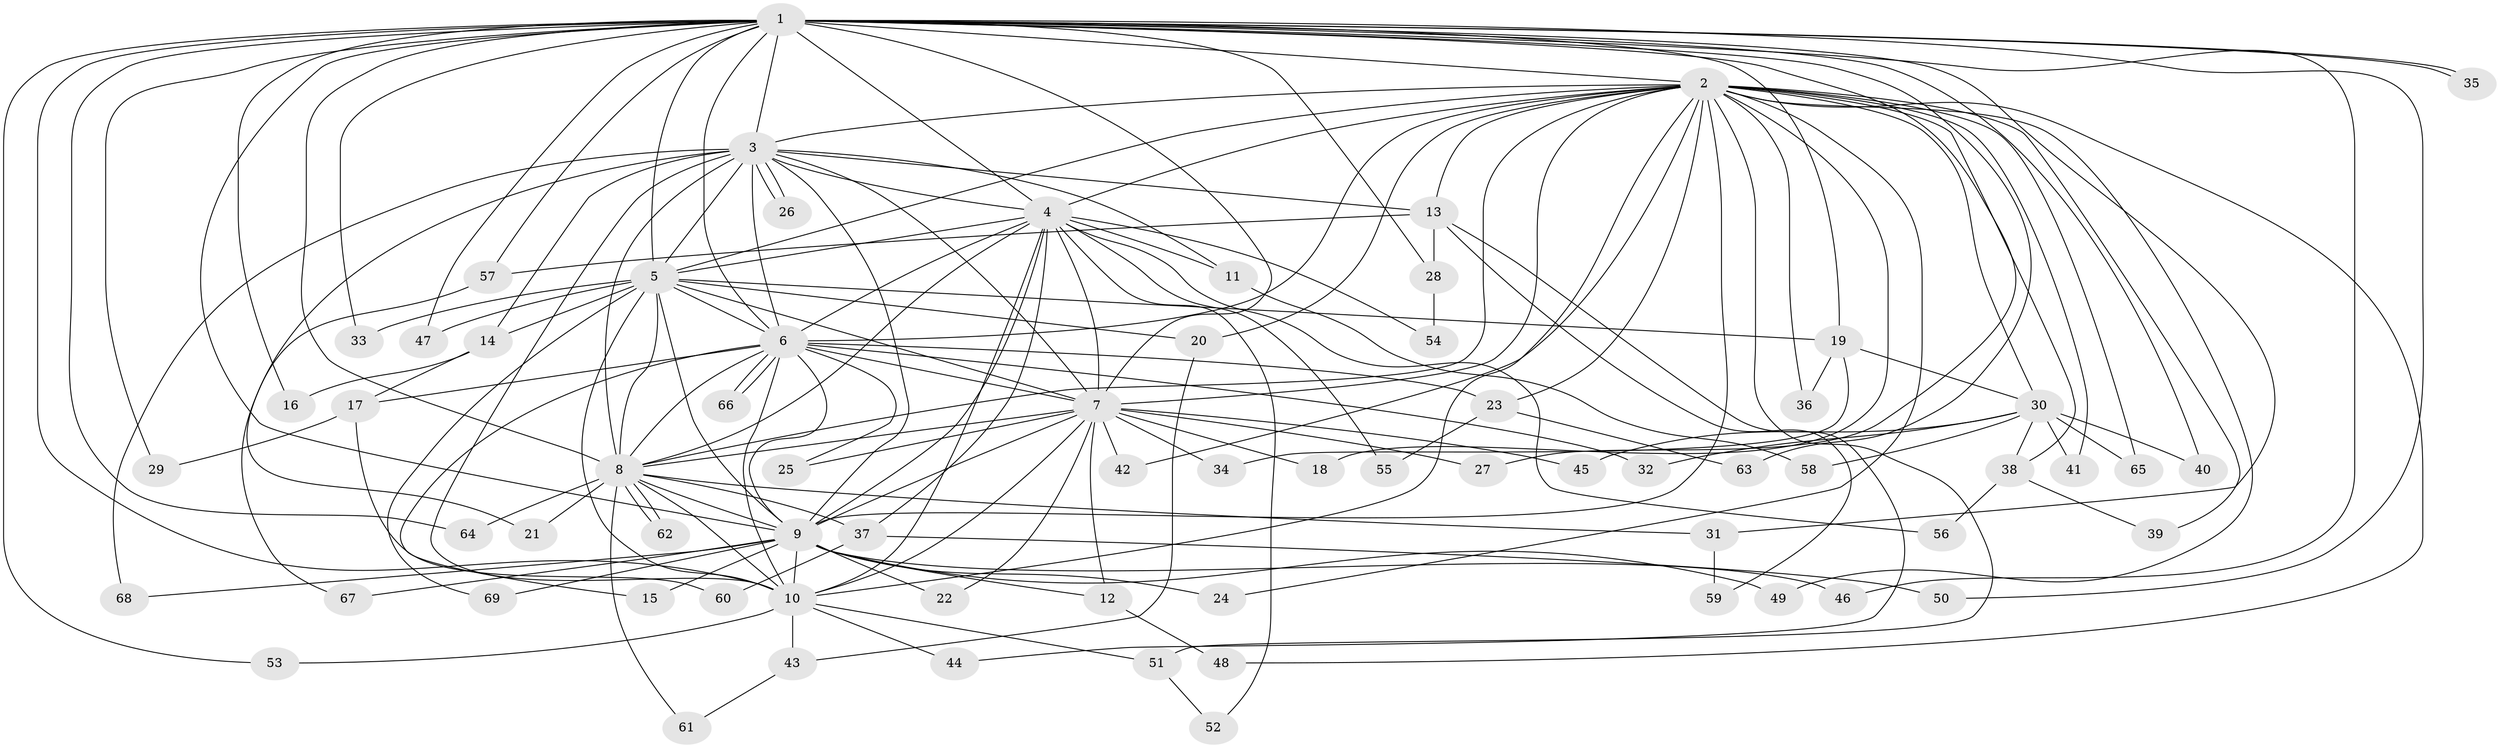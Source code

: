 // Generated by graph-tools (version 1.1) at 2025/13/03/09/25 04:13:44]
// undirected, 69 vertices, 163 edges
graph export_dot {
graph [start="1"]
  node [color=gray90,style=filled];
  1;
  2;
  3;
  4;
  5;
  6;
  7;
  8;
  9;
  10;
  11;
  12;
  13;
  14;
  15;
  16;
  17;
  18;
  19;
  20;
  21;
  22;
  23;
  24;
  25;
  26;
  27;
  28;
  29;
  30;
  31;
  32;
  33;
  34;
  35;
  36;
  37;
  38;
  39;
  40;
  41;
  42;
  43;
  44;
  45;
  46;
  47;
  48;
  49;
  50;
  51;
  52;
  53;
  54;
  55;
  56;
  57;
  58;
  59;
  60;
  61;
  62;
  63;
  64;
  65;
  66;
  67;
  68;
  69;
  1 -- 2;
  1 -- 3;
  1 -- 4;
  1 -- 5;
  1 -- 6;
  1 -- 7;
  1 -- 8;
  1 -- 9;
  1 -- 10;
  1 -- 16;
  1 -- 19;
  1 -- 27;
  1 -- 28;
  1 -- 29;
  1 -- 31;
  1 -- 33;
  1 -- 35;
  1 -- 35;
  1 -- 40;
  1 -- 46;
  1 -- 47;
  1 -- 50;
  1 -- 53;
  1 -- 57;
  1 -- 63;
  1 -- 64;
  2 -- 3;
  2 -- 4;
  2 -- 5;
  2 -- 6;
  2 -- 7;
  2 -- 8;
  2 -- 9;
  2 -- 10;
  2 -- 13;
  2 -- 18;
  2 -- 20;
  2 -- 23;
  2 -- 24;
  2 -- 30;
  2 -- 36;
  2 -- 38;
  2 -- 39;
  2 -- 41;
  2 -- 42;
  2 -- 48;
  2 -- 49;
  2 -- 51;
  2 -- 65;
  3 -- 4;
  3 -- 5;
  3 -- 6;
  3 -- 7;
  3 -- 8;
  3 -- 9;
  3 -- 10;
  3 -- 11;
  3 -- 13;
  3 -- 14;
  3 -- 21;
  3 -- 26;
  3 -- 26;
  3 -- 68;
  4 -- 5;
  4 -- 6;
  4 -- 7;
  4 -- 8;
  4 -- 9;
  4 -- 10;
  4 -- 11;
  4 -- 37;
  4 -- 52;
  4 -- 54;
  4 -- 55;
  4 -- 56;
  5 -- 6;
  5 -- 7;
  5 -- 8;
  5 -- 9;
  5 -- 10;
  5 -- 14;
  5 -- 19;
  5 -- 20;
  5 -- 33;
  5 -- 47;
  5 -- 69;
  6 -- 7;
  6 -- 8;
  6 -- 9;
  6 -- 10;
  6 -- 15;
  6 -- 17;
  6 -- 23;
  6 -- 25;
  6 -- 32;
  6 -- 66;
  6 -- 66;
  7 -- 8;
  7 -- 9;
  7 -- 10;
  7 -- 12;
  7 -- 18;
  7 -- 22;
  7 -- 25;
  7 -- 27;
  7 -- 34;
  7 -- 42;
  7 -- 45;
  8 -- 9;
  8 -- 10;
  8 -- 21;
  8 -- 31;
  8 -- 37;
  8 -- 61;
  8 -- 62;
  8 -- 62;
  8 -- 64;
  9 -- 10;
  9 -- 12;
  9 -- 15;
  9 -- 22;
  9 -- 24;
  9 -- 46;
  9 -- 49;
  9 -- 67;
  9 -- 68;
  9 -- 69;
  10 -- 43;
  10 -- 44;
  10 -- 51;
  10 -- 53;
  11 -- 58;
  12 -- 48;
  13 -- 28;
  13 -- 44;
  13 -- 57;
  13 -- 59;
  14 -- 16;
  14 -- 17;
  17 -- 29;
  17 -- 60;
  19 -- 30;
  19 -- 34;
  19 -- 36;
  20 -- 43;
  23 -- 55;
  23 -- 63;
  28 -- 54;
  30 -- 32;
  30 -- 38;
  30 -- 40;
  30 -- 41;
  30 -- 45;
  30 -- 58;
  30 -- 65;
  31 -- 59;
  37 -- 50;
  37 -- 60;
  38 -- 39;
  38 -- 56;
  43 -- 61;
  51 -- 52;
  57 -- 67;
}
